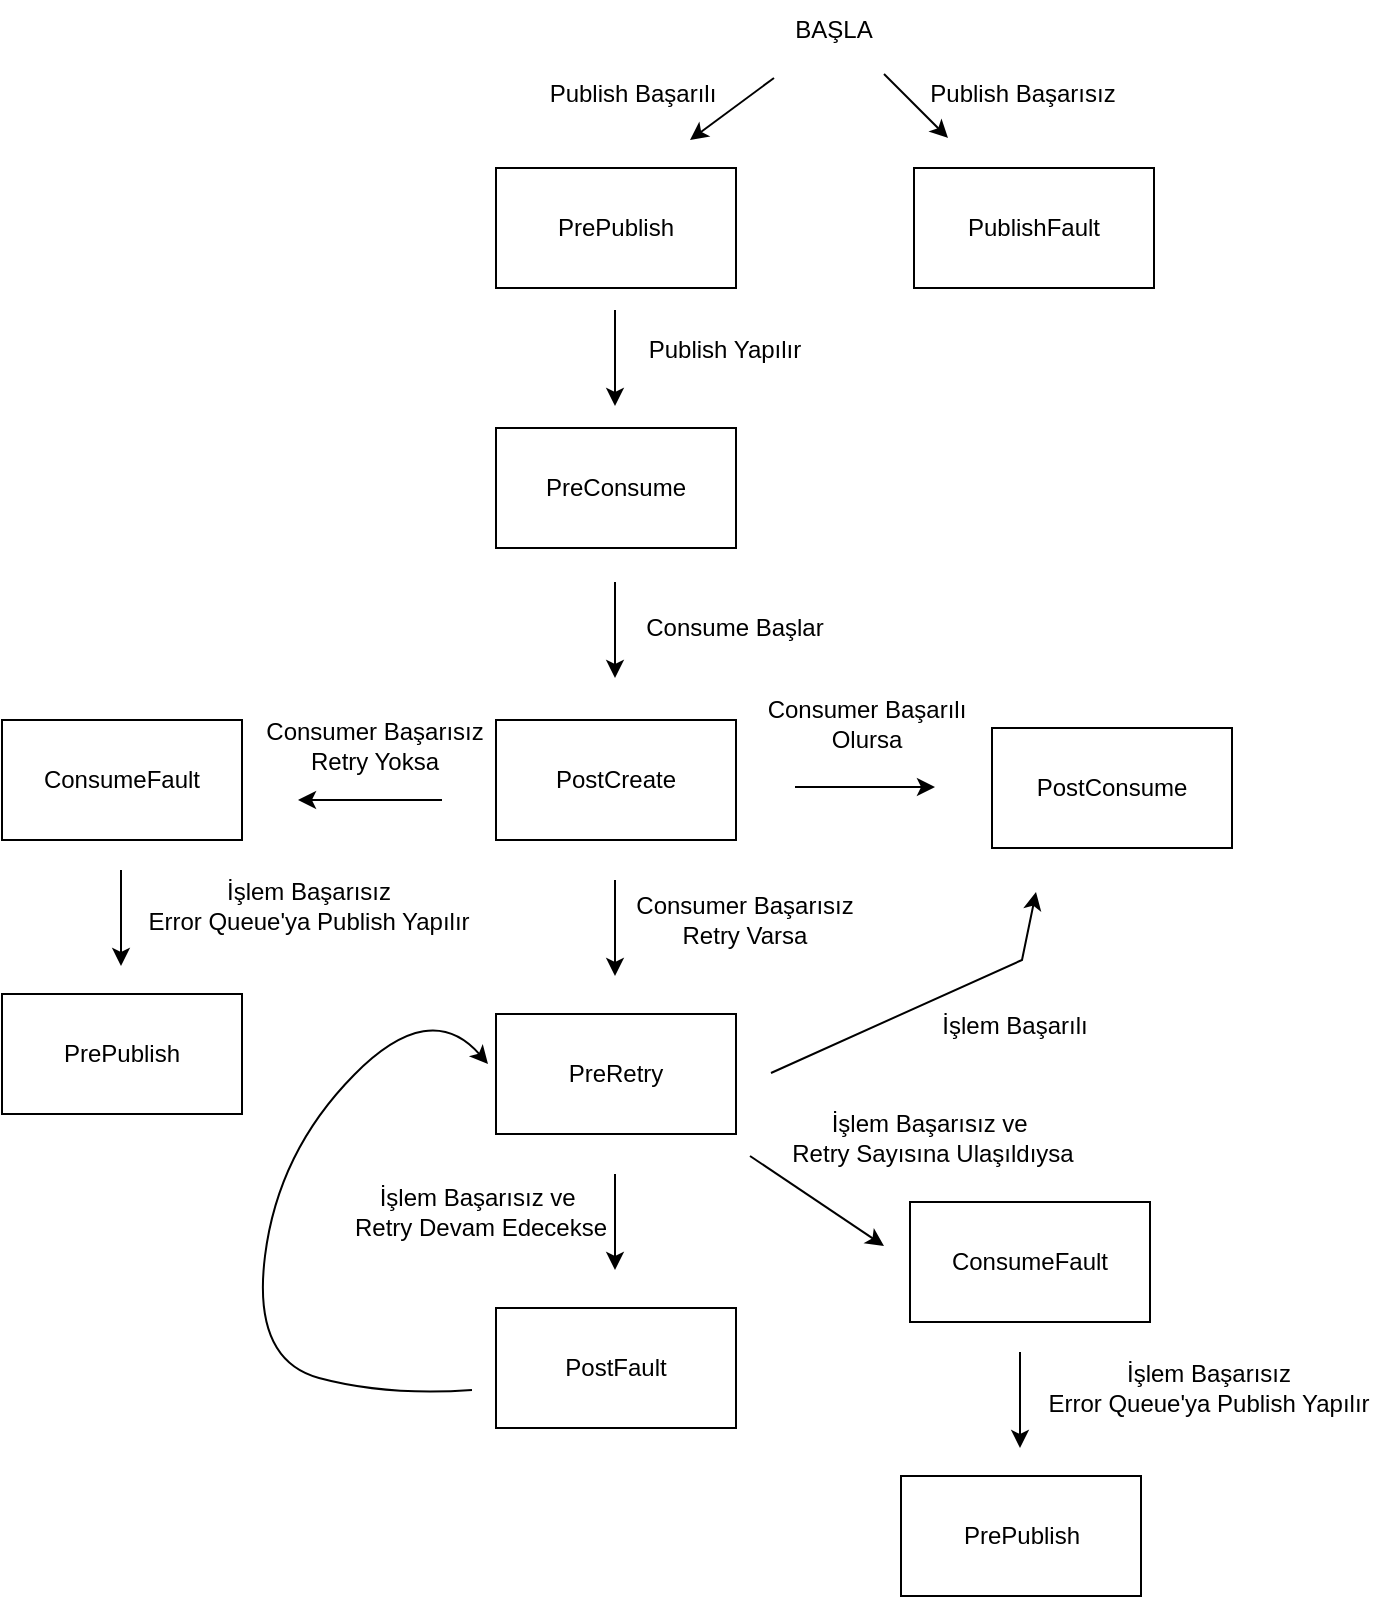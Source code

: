 <mxfile version="20.2.2" type="github"><diagram id="r7nA8LdqsB4oxTiVcVMg" name="Page-1"><mxGraphModel dx="1597" dy="891" grid="0" gridSize="10" guides="1" tooltips="1" connect="1" arrows="1" fold="1" page="0" pageScale="1" pageWidth="850" pageHeight="1100" background="#ffffff" math="0" shadow="0"><root><mxCell id="0"/><mxCell id="1" parent="0"/><mxCell id="jKX3g_QwBmZVX5Nrb70_-1" value="PrePublish" style="rounded=0;whiteSpace=wrap;html=1;" vertex="1" parent="1"><mxGeometry x="290" y="105" width="120" height="60" as="geometry"/></mxCell><mxCell id="jKX3g_QwBmZVX5Nrb70_-2" value="BAŞLA" style="text;html=1;strokeColor=none;fillColor=none;align=center;verticalAlign=middle;whiteSpace=wrap;rounded=0;" vertex="1" parent="1"><mxGeometry x="429" y="21" width="60" height="30" as="geometry"/></mxCell><mxCell id="jKX3g_QwBmZVX5Nrb70_-3" value="PublishFault" style="rounded=0;whiteSpace=wrap;html=1;" vertex="1" parent="1"><mxGeometry x="499" y="105" width="120" height="60" as="geometry"/></mxCell><mxCell id="jKX3g_QwBmZVX5Nrb70_-5" value="" style="edgeStyle=none;orthogonalLoop=1;jettySize=auto;html=1;rounded=0;" edge="1" parent="1"><mxGeometry width="80" relative="1" as="geometry"><mxPoint x="484" y="58" as="sourcePoint"/><mxPoint x="516" y="90" as="targetPoint"/><Array as="points"/></mxGeometry></mxCell><mxCell id="jKX3g_QwBmZVX5Nrb70_-6" value="" style="edgeStyle=none;orthogonalLoop=1;jettySize=auto;html=1;rounded=0;" edge="1" parent="1"><mxGeometry width="80" relative="1" as="geometry"><mxPoint x="429" y="60" as="sourcePoint"/><mxPoint x="387" y="91" as="targetPoint"/><Array as="points"/></mxGeometry></mxCell><mxCell id="jKX3g_QwBmZVX5Nrb70_-7" value="Publish Başarılı" style="text;html=1;resizable=0;autosize=1;align=center;verticalAlign=middle;points=[];fillColor=none;strokeColor=none;rounded=0;" vertex="1" parent="1"><mxGeometry x="307" y="55" width="101" height="26" as="geometry"/></mxCell><mxCell id="jKX3g_QwBmZVX5Nrb70_-8" value="Publish Başarısız" style="text;html=1;resizable=0;autosize=1;align=center;verticalAlign=middle;points=[];fillColor=none;strokeColor=none;rounded=0;" vertex="1" parent="1"><mxGeometry x="497" y="55" width="111" height="26" as="geometry"/></mxCell><mxCell id="jKX3g_QwBmZVX5Nrb70_-9" value="PreConsume" style="rounded=0;whiteSpace=wrap;html=1;" vertex="1" parent="1"><mxGeometry x="290" y="235" width="120" height="60" as="geometry"/></mxCell><mxCell id="jKX3g_QwBmZVX5Nrb70_-10" value="" style="edgeStyle=none;orthogonalLoop=1;jettySize=auto;html=1;rounded=0;" edge="1" parent="1"><mxGeometry width="80" relative="1" as="geometry"><mxPoint x="349.5" y="176" as="sourcePoint"/><mxPoint x="349.5" y="224" as="targetPoint"/><Array as="points"/></mxGeometry></mxCell><mxCell id="jKX3g_QwBmZVX5Nrb70_-11" value="PostCreate" style="rounded=0;whiteSpace=wrap;html=1;" vertex="1" parent="1"><mxGeometry x="290" y="381" width="120" height="60" as="geometry"/></mxCell><mxCell id="jKX3g_QwBmZVX5Nrb70_-12" value="" style="edgeStyle=none;orthogonalLoop=1;jettySize=auto;html=1;rounded=0;" edge="1" parent="1"><mxGeometry width="80" relative="1" as="geometry"><mxPoint x="349.5" y="312" as="sourcePoint"/><mxPoint x="349.5" y="360" as="targetPoint"/><Array as="points"/></mxGeometry></mxCell><mxCell id="jKX3g_QwBmZVX5Nrb70_-13" value="Consume Başlar" style="text;html=1;resizable=0;autosize=1;align=center;verticalAlign=middle;points=[];fillColor=none;strokeColor=none;rounded=0;" vertex="1" parent="1"><mxGeometry x="355" y="322" width="107" height="26" as="geometry"/></mxCell><mxCell id="jKX3g_QwBmZVX5Nrb70_-14" value="" style="edgeStyle=none;orthogonalLoop=1;jettySize=auto;html=1;rounded=0;" edge="1" parent="1"><mxGeometry width="80" relative="1" as="geometry"><mxPoint x="349.5" y="461" as="sourcePoint"/><mxPoint x="349.5" y="509" as="targetPoint"/><Array as="points"/></mxGeometry></mxCell><mxCell id="jKX3g_QwBmZVX5Nrb70_-15" value="" style="edgeStyle=none;orthogonalLoop=1;jettySize=auto;html=1;rounded=0;" edge="1" parent="1"><mxGeometry width="80" relative="1" as="geometry"><mxPoint x="439.5" y="414.5" as="sourcePoint"/><mxPoint x="509.5" y="414.5" as="targetPoint"/><Array as="points"/></mxGeometry></mxCell><mxCell id="jKX3g_QwBmZVX5Nrb70_-16" value="PostConsume" style="rounded=0;whiteSpace=wrap;html=1;" vertex="1" parent="1"><mxGeometry x="538" y="385" width="120" height="60" as="geometry"/></mxCell><mxCell id="jKX3g_QwBmZVX5Nrb70_-17" value="Consumer Başarılı&lt;br&gt;Olursa" style="text;html=1;resizable=0;autosize=1;align=center;verticalAlign=middle;points=[];fillColor=none;strokeColor=none;rounded=0;" vertex="1" parent="1"><mxGeometry x="416" y="362" width="117" height="41" as="geometry"/></mxCell><mxCell id="jKX3g_QwBmZVX5Nrb70_-18" value="PreRetry" style="rounded=0;whiteSpace=wrap;html=1;" vertex="1" parent="1"><mxGeometry x="290" y="528" width="120" height="60" as="geometry"/></mxCell><mxCell id="jKX3g_QwBmZVX5Nrb70_-19" value="Consumer Başarısız&lt;br&gt;Retry Varsa" style="text;html=1;resizable=0;autosize=1;align=center;verticalAlign=middle;points=[];fillColor=none;strokeColor=none;rounded=0;" vertex="1" parent="1"><mxGeometry x="350" y="460" width="127" height="41" as="geometry"/></mxCell><mxCell id="jKX3g_QwBmZVX5Nrb70_-20" value="" style="edgeStyle=none;orthogonalLoop=1;jettySize=auto;html=1;rounded=0;" edge="1" parent="1"><mxGeometry width="80" relative="1" as="geometry"><mxPoint x="427.5" y="557.5" as="sourcePoint"/><mxPoint x="560" y="467" as="targetPoint"/><Array as="points"><mxPoint x="553" y="501"/></Array></mxGeometry></mxCell><mxCell id="jKX3g_QwBmZVX5Nrb70_-21" value="İşlem Başarılı" style="text;html=1;resizable=0;autosize=1;align=center;verticalAlign=middle;points=[];fillColor=none;strokeColor=none;rounded=0;" vertex="1" parent="1"><mxGeometry x="503" y="521" width="91" height="26" as="geometry"/></mxCell><mxCell id="jKX3g_QwBmZVX5Nrb70_-23" value="İşlem Başarısız ve&amp;nbsp;&lt;br&gt;Retry Devam Edecekse" style="text;html=1;resizable=0;autosize=1;align=center;verticalAlign=middle;points=[];fillColor=none;strokeColor=none;rounded=0;" vertex="1" parent="1"><mxGeometry x="210" y="606" width="144" height="41" as="geometry"/></mxCell><mxCell id="jKX3g_QwBmZVX5Nrb70_-24" value="PostFault" style="rounded=0;whiteSpace=wrap;html=1;" vertex="1" parent="1"><mxGeometry x="290" y="675" width="120" height="60" as="geometry"/></mxCell><mxCell id="jKX3g_QwBmZVX5Nrb70_-25" value="" style="edgeStyle=none;orthogonalLoop=1;jettySize=auto;html=1;rounded=0;" edge="1" parent="1"><mxGeometry width="80" relative="1" as="geometry"><mxPoint x="349.5" y="608" as="sourcePoint"/><mxPoint x="349.5" y="656" as="targetPoint"/><Array as="points"/></mxGeometry></mxCell><mxCell id="jKX3g_QwBmZVX5Nrb70_-26" value="ConsumeFault" style="rounded=0;whiteSpace=wrap;html=1;" vertex="1" parent="1"><mxGeometry x="497" y="622" width="120" height="60" as="geometry"/></mxCell><mxCell id="jKX3g_QwBmZVX5Nrb70_-27" value="" style="edgeStyle=none;orthogonalLoop=1;jettySize=auto;html=1;rounded=0;" edge="1" parent="1"><mxGeometry width="80" relative="1" as="geometry"><mxPoint x="417" y="599" as="sourcePoint"/><mxPoint x="484" y="644" as="targetPoint"/><Array as="points"/></mxGeometry></mxCell><mxCell id="jKX3g_QwBmZVX5Nrb70_-28" value="İşlem Başarısız ve&amp;nbsp;&lt;br&gt;Retry Sayısına Ulaşıldıysa" style="text;html=1;resizable=0;autosize=1;align=center;verticalAlign=middle;points=[];fillColor=none;strokeColor=none;rounded=0;" vertex="1" parent="1"><mxGeometry x="428" y="569" width="159" height="41" as="geometry"/></mxCell><mxCell id="jKX3g_QwBmZVX5Nrb70_-29" value="" style="curved=1;endArrow=classic;html=1;rounded=0;" edge="1" parent="1"><mxGeometry width="50" height="50" relative="1" as="geometry"><mxPoint x="278" y="716" as="sourcePoint"/><mxPoint x="286" y="553" as="targetPoint"/><Array as="points"><mxPoint x="235" y="719"/><mxPoint x="168" y="701"/><mxPoint x="181" y="597"/><mxPoint x="257" y="520"/></Array></mxGeometry></mxCell><mxCell id="jKX3g_QwBmZVX5Nrb70_-30" value="PrePublish" style="rounded=0;whiteSpace=wrap;html=1;" vertex="1" parent="1"><mxGeometry x="492.5" y="759" width="120" height="60" as="geometry"/></mxCell><mxCell id="jKX3g_QwBmZVX5Nrb70_-31" value="" style="edgeStyle=none;orthogonalLoop=1;jettySize=auto;html=1;rounded=0;" edge="1" parent="1"><mxGeometry width="80" relative="1" as="geometry"><mxPoint x="552" y="697" as="sourcePoint"/><mxPoint x="552" y="745" as="targetPoint"/><Array as="points"/></mxGeometry></mxCell><mxCell id="jKX3g_QwBmZVX5Nrb70_-32" value="İşlem Başarısız&lt;br&gt;Error Queue'ya Publish Yapılır" style="text;html=1;resizable=0;autosize=1;align=center;verticalAlign=middle;points=[];fillColor=none;strokeColor=none;rounded=0;" vertex="1" parent="1"><mxGeometry x="556" y="694" width="179" height="41" as="geometry"/></mxCell><mxCell id="jKX3g_QwBmZVX5Nrb70_-33" value="Publish Yapılır" style="text;html=1;resizable=0;autosize=1;align=center;verticalAlign=middle;points=[];fillColor=none;strokeColor=none;rounded=0;" vertex="1" parent="1"><mxGeometry x="357" y="183" width="94" height="26" as="geometry"/></mxCell><mxCell id="jKX3g_QwBmZVX5Nrb70_-34" value="ConsumeFault" style="rounded=0;whiteSpace=wrap;html=1;" vertex="1" parent="1"><mxGeometry x="43" y="381" width="120" height="60" as="geometry"/></mxCell><mxCell id="jKX3g_QwBmZVX5Nrb70_-35" value="" style="edgeStyle=none;orthogonalLoop=1;jettySize=auto;html=1;rounded=0;" edge="1" parent="1"><mxGeometry width="80" relative="1" as="geometry"><mxPoint x="263" y="421" as="sourcePoint"/><mxPoint x="191" y="421" as="targetPoint"/><Array as="points"/></mxGeometry></mxCell><mxCell id="jKX3g_QwBmZVX5Nrb70_-36" value="Consumer Başarısız&lt;br&gt;Retry Yoksa" style="text;html=1;resizable=0;autosize=1;align=center;verticalAlign=middle;points=[];fillColor=none;strokeColor=none;rounded=0;" vertex="1" parent="1"><mxGeometry x="165" y="373" width="127" height="41" as="geometry"/></mxCell><mxCell id="jKX3g_QwBmZVX5Nrb70_-38" value="PrePublish" style="rounded=0;whiteSpace=wrap;html=1;" vertex="1" parent="1"><mxGeometry x="43" y="518" width="120" height="60" as="geometry"/></mxCell><mxCell id="jKX3g_QwBmZVX5Nrb70_-39" value="" style="edgeStyle=none;orthogonalLoop=1;jettySize=auto;html=1;rounded=0;" edge="1" parent="1"><mxGeometry width="80" relative="1" as="geometry"><mxPoint x="102.5" y="456" as="sourcePoint"/><mxPoint x="102.5" y="504" as="targetPoint"/><Array as="points"/></mxGeometry></mxCell><mxCell id="jKX3g_QwBmZVX5Nrb70_-40" value="İşlem Başarısız&lt;br&gt;Error Queue'ya Publish Yapılır" style="text;html=1;resizable=0;autosize=1;align=center;verticalAlign=middle;points=[];fillColor=none;strokeColor=none;rounded=0;" vertex="1" parent="1"><mxGeometry x="106.5" y="453" width="179" height="41" as="geometry"/></mxCell></root></mxGraphModel></diagram></mxfile>